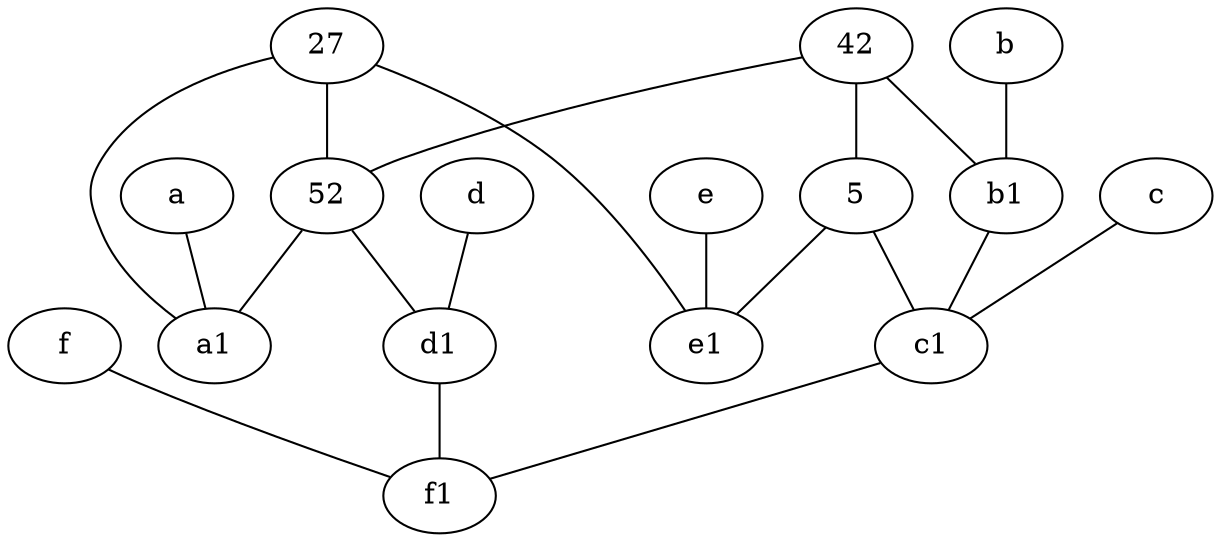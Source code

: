 graph {
	node [labelfontsize=50]
	c1 [labelfontsize=50 pos="4.5,3!"]
	a1 [labelfontsize=50 pos="8,3!"]
	f1 [labelfontsize=50 pos="3,8!"]
	52 [labelfontsize=50]
	27 [labelfontsize=50]
	a [labelfontsize=50 pos="8,2!"]
	e1 [labelfontsize=50 pos="7,7!"]
	b [labelfontsize=50 pos="10,4!"]
	d [labelfontsize=50 pos="2,5!"]
	f [labelfontsize=50 pos="3,9!"]
	c [labelfontsize=50 pos="4.5,2!"]
	5 [labelfontsize=50]
	e [labelfontsize=50 pos="7,9!"]
	d1 [labelfontsize=50 pos="3,5!"]
	b1 [labelfontsize=50 pos="9,4!"]
	42 [labelfontsize=50]
	42 -- 52
	42 -- b1
	27 -- e1
	42 -- 5
	5 -- e1
	d1 -- f1
	27 -- 52
	c -- c1
	d -- d1
	b1 -- c1
	5 -- c1
	27 -- a1
	e -- e1
	c1 -- f1
	f -- f1
	52 -- d1
	52 -- a1
	b -- b1
	a -- a1
}
